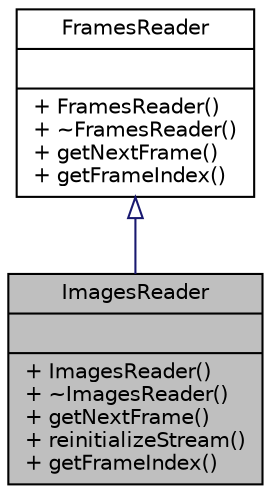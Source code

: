 digraph "ImagesReader"
{
  edge [fontname="Helvetica",fontsize="10",labelfontname="Helvetica",labelfontsize="10"];
  node [fontname="Helvetica",fontsize="10",shape=record];
  Node1 [label="{ImagesReader\n||+ ImagesReader()\l+ ~ImagesReader()\l+ getNextFrame()\l+ reinitializeStream()\l+ getFrameIndex()\l}",height=0.2,width=0.4,color="black", fillcolor="grey75", style="filled", fontcolor="black"];
  Node2 -> Node1 [dir="back",color="midnightblue",fontsize="10",style="solid",arrowtail="onormal",fontname="Helvetica"];
  Node2 [label="{FramesReader\n||+ FramesReader()\l+ ~FramesReader()\l+ getNextFrame()\l+ getFrameIndex()\l}",height=0.2,width=0.4,color="black", fillcolor="white", style="filled",URL="$classFramesReader.html",tooltip="Interface for reading frame sequences. "];
}

